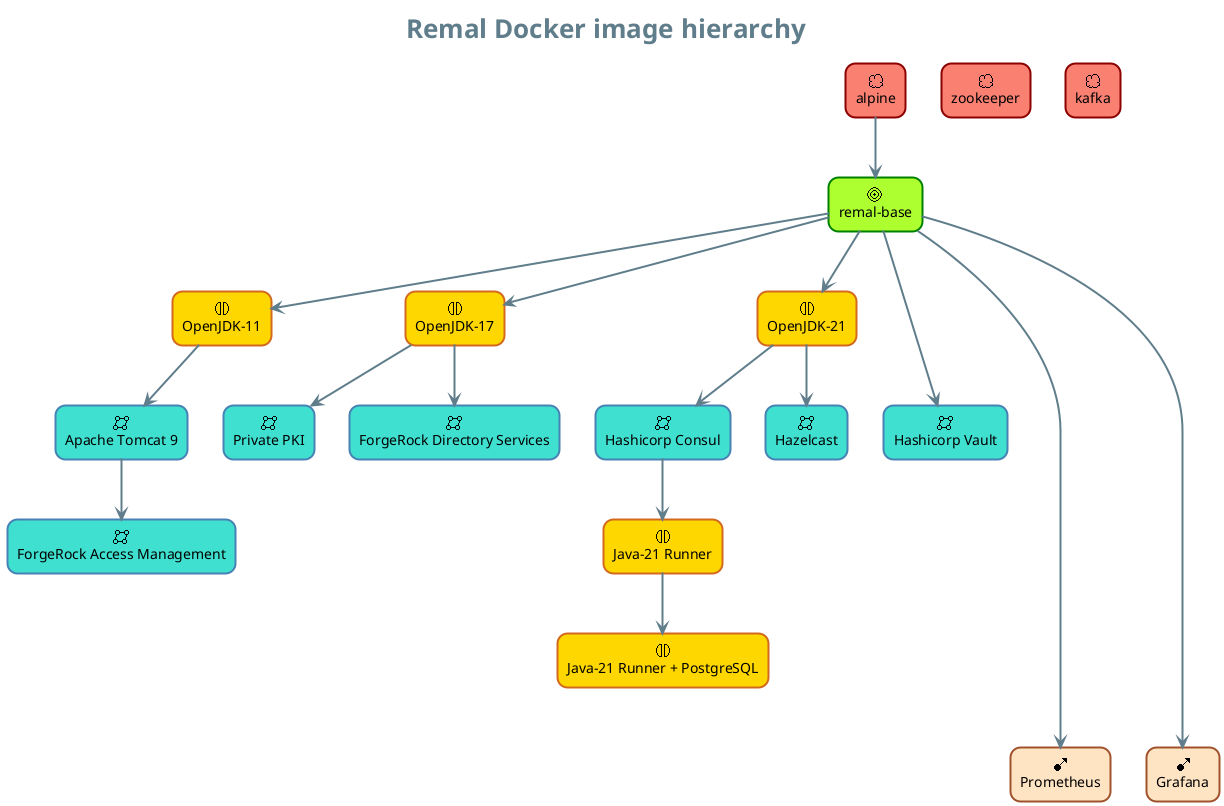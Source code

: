 ' ******************************************************************************
' UML PlantUML diagram that shows the Remal Docker container hierarchy.
'
' Since : July 2023
' Author: Arnold Somogyi <arnold.somogyi@gmail.com>
'
' Copyright (c) 2020-2025 Remal Software and Arnold Somogyi All rights reserved
' ******************************************************************************
@startuml

<style>
  .STYLE_EXTERNAL {
    RoundCorner 20
    LineThickness 2
    LineColor DarkRed
    BackgroundColor Salmon
  }
  .STYLE_BASE {
    RoundCorner 20
    LineThickness 2
    LineColor Green
    BackgroundColor GreenYellow
  }
  .STYLE_CORE {
    RoundCorner 20
    LineThickness 2
    LineColor Chocolate
    BackgroundColor Gold
  }
  .STYLE_INFRA {
    RoundCorner 20
    LineThickness 2
    LineColor SteelBlue
    BackgroundColor Turquoise
  }
  .STYLE_APP {
    RoundCorner 20
    LineThickness 2
    LineColor Purple
    BackgroundColor HotPink
  }
  .STYLE_MONITOR {
    RoundCorner 20
    LineThickness 2
    LineColor Sienna
    BackgroundColor Bisque
  }
</style>

skinparam ArrowThickness 2
skinparam ArrowColor #607D8B

skinparam titleFontSize 26
skinparam titleFontColor #607D8B
skinparam titleBackgroundColor #FFFFFF
skinparam titleFontStyle bold

title **Remal Docker image hierarchy**

sprite $EXTERNAL_IMAGE jar:archimate/meaning
sprite $BASE_IMAGE     jar:archimate/goal
sprite $CORE_IMAGE     jar:archimate/interaction
sprite $INFRA_IMAGE    jar:archimate/network
sprite $APP_IMAGE      jar:archimate/physical-equipment
sprite $MONITOR_IMAGE  jar:archimate/assignment

rectangle "alpine"                       as alpine          <<$EXTERNAL_IMAGE>> <<STYLE_EXTERNAL>>
rectangle "zookeeper"                    as zookeeper       <<$EXTERNAL_IMAGE>> <<STYLE_EXTERNAL>>
rectangle "kafka"                        as kafka           <<$EXTERNAL_IMAGE>> <<STYLE_EXTERNAL>>
rectangle "remal-base"                   as base            <<$BASE_IMAGE>>     <<STYLE_BASE>>
rectangle "OpenJDK-11"                   as java11          <<$CORE_IMAGE>>     <<STYLE_CORE>>
rectangle "OpenJDK-17"                   as java17          <<$CORE_IMAGE>>     <<STYLE_CORE>>
rectangle "OpenJDK-21"                   as java21          <<$CORE_IMAGE>>     <<STYLE_CORE>>
rectangle "Private PKI"                  as pki             <<$INFRA_IMAGE>>    <<STYLE_INFRA>>
rectangle "Apache Tomcat 9"              as tomcat9         <<$INFRA_IMAGE>>    <<STYLE_INFRA>>
rectangle "ForgeRock Directory Services" as ds              <<$INFRA_IMAGE>>    <<STYLE_INFRA>>
rectangle "ForgeRock Access Management"  as am              <<$INFRA_IMAGE>>    <<STYLE_INFRA>>
rectangle "Hashicorp Vault"              as vault           <<$INFRA_IMAGE>>    <<STYLE_INFRA>>
rectangle "Hashicorp Consul"             as consul          <<$INFRA_IMAGE>>    <<STYLE_INFRA>>
rectangle "Hashicorp Consul"             as consul          <<$INFRA_IMAGE>>    <<STYLE_INFRA>>
rectangle "Java-21 Runner"               as java_runner_21  <<$CORE_IMAGE>>     <<STYLE_CORE>>
rectangle "Java-21 Runner + PostgreSQL"  as java_runner_21p <<$CORE_IMAGE>>     <<STYLE_CORE>>
rectangle "Hazelcast"                    as hazelcast       <<$INFRA_IMAGE>>    <<STYLE_INFRA>>
rectangle "Prometheus"                   as prometheus      <<$MONITOR_IMAGE>>  <<STYLE_MONITOR>>
rectangle "Grafana"                      as grafana         <<$MONITOR_IMAGE>>  <<STYLE_MONITOR>>

alpine --> base
base --> java11
base --> java17
base --> java21
java17 --> pki
base ---> vault
base ------> prometheus
base ------> grafana
java11 --> tomcat9
java17 --> ds
java21 --> consul
java21 --> hazelcast
tomcat9 --> am
consul --> java_runner_21
java_runner_21 --> java_runner_21p

@enduml
